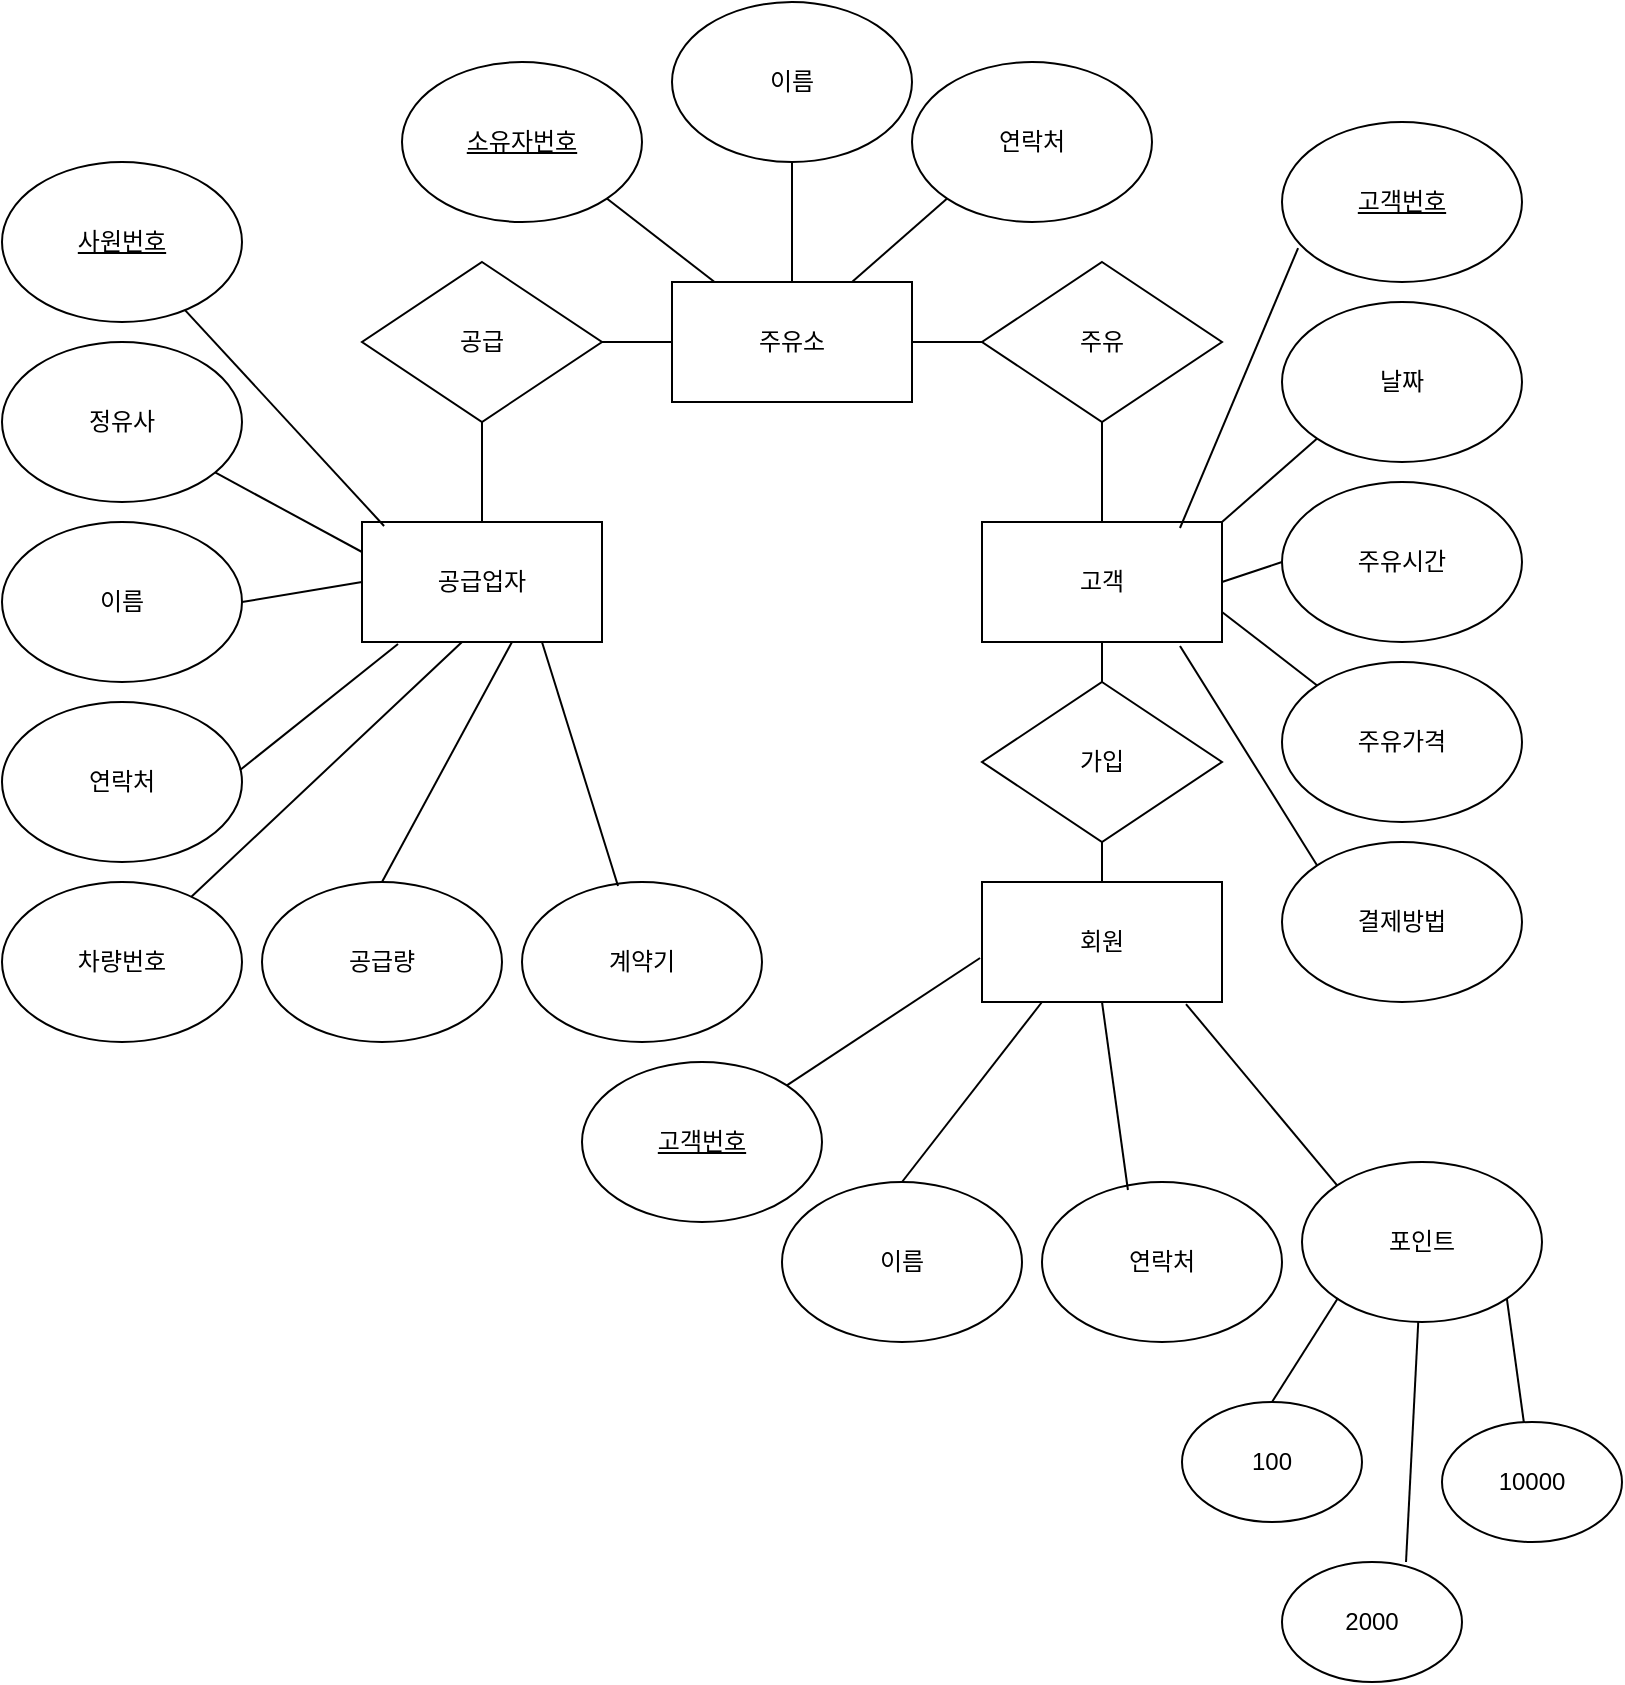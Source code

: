 <mxfile version="24.3.1" type="device">
  <diagram id="R2lEEEUBdFMjLlhIrx00" name="Page-1">
    <mxGraphModel dx="1426" dy="785" grid="1" gridSize="10" guides="1" tooltips="1" connect="1" arrows="1" fold="1" page="1" pageScale="1" pageWidth="850" pageHeight="1100" math="0" shadow="0" extFonts="Permanent Marker^https://fonts.googleapis.com/css?family=Permanent+Marker">
      <root>
        <mxCell id="0" />
        <mxCell id="1" parent="0" />
        <mxCell id="4F_KIkv0A0P5-cEVGPwJ-1" value="주유소" style="rounded=0;whiteSpace=wrap;html=1;" vertex="1" parent="1">
          <mxGeometry x="365" y="150" width="120" height="60" as="geometry" />
        </mxCell>
        <mxCell id="4F_KIkv0A0P5-cEVGPwJ-2" value="공급" style="rhombus;whiteSpace=wrap;html=1;" vertex="1" parent="1">
          <mxGeometry x="210" y="140" width="120" height="80" as="geometry" />
        </mxCell>
        <mxCell id="4F_KIkv0A0P5-cEVGPwJ-3" value="연락처" style="ellipse;whiteSpace=wrap;html=1;" vertex="1" parent="1">
          <mxGeometry x="485" y="40" width="120" height="80" as="geometry" />
        </mxCell>
        <mxCell id="4F_KIkv0A0P5-cEVGPwJ-4" value="이름" style="ellipse;whiteSpace=wrap;html=1;" vertex="1" parent="1">
          <mxGeometry x="365" y="10" width="120" height="80" as="geometry" />
        </mxCell>
        <mxCell id="4F_KIkv0A0P5-cEVGPwJ-5" value="&lt;u&gt;소유자번호&lt;/u&gt;" style="ellipse;whiteSpace=wrap;html=1;" vertex="1" parent="1">
          <mxGeometry x="230" y="40" width="120" height="80" as="geometry" />
        </mxCell>
        <mxCell id="4F_KIkv0A0P5-cEVGPwJ-6" value="공급업자" style="rounded=0;whiteSpace=wrap;html=1;" vertex="1" parent="1">
          <mxGeometry x="210" y="270" width="120" height="60" as="geometry" />
        </mxCell>
        <mxCell id="4F_KIkv0A0P5-cEVGPwJ-7" value="&lt;u&gt;사원번호&lt;/u&gt;" style="ellipse;whiteSpace=wrap;html=1;" vertex="1" parent="1">
          <mxGeometry x="30" y="90" width="120" height="80" as="geometry" />
        </mxCell>
        <mxCell id="4F_KIkv0A0P5-cEVGPwJ-8" value="정유사" style="ellipse;whiteSpace=wrap;html=1;" vertex="1" parent="1">
          <mxGeometry x="30" y="180" width="120" height="80" as="geometry" />
        </mxCell>
        <mxCell id="4F_KIkv0A0P5-cEVGPwJ-9" value="이름" style="ellipse;whiteSpace=wrap;html=1;" vertex="1" parent="1">
          <mxGeometry x="30" y="270" width="120" height="80" as="geometry" />
        </mxCell>
        <mxCell id="4F_KIkv0A0P5-cEVGPwJ-10" value="연락처" style="ellipse;whiteSpace=wrap;html=1;" vertex="1" parent="1">
          <mxGeometry x="30" y="360" width="120" height="80" as="geometry" />
        </mxCell>
        <mxCell id="4F_KIkv0A0P5-cEVGPwJ-11" value="차량번호" style="ellipse;whiteSpace=wrap;html=1;" vertex="1" parent="1">
          <mxGeometry x="30" y="450" width="120" height="80" as="geometry" />
        </mxCell>
        <mxCell id="4F_KIkv0A0P5-cEVGPwJ-12" value="공급량" style="ellipse;whiteSpace=wrap;html=1;" vertex="1" parent="1">
          <mxGeometry x="160" y="450" width="120" height="80" as="geometry" />
        </mxCell>
        <mxCell id="4F_KIkv0A0P5-cEVGPwJ-13" value="계약기" style="ellipse;whiteSpace=wrap;html=1;" vertex="1" parent="1">
          <mxGeometry x="290" y="450" width="120" height="80" as="geometry" />
        </mxCell>
        <mxCell id="4F_KIkv0A0P5-cEVGPwJ-14" value="" style="endArrow=none;html=1;rounded=0;entryX=0.5;entryY=1;entryDx=0;entryDy=0;" edge="1" parent="1" source="4F_KIkv0A0P5-cEVGPwJ-6" target="4F_KIkv0A0P5-cEVGPwJ-2">
          <mxGeometry width="50" height="50" relative="1" as="geometry">
            <mxPoint x="400" y="380" as="sourcePoint" />
            <mxPoint x="450" y="330" as="targetPoint" />
          </mxGeometry>
        </mxCell>
        <mxCell id="4F_KIkv0A0P5-cEVGPwJ-15" value="" style="endArrow=none;html=1;rounded=0;entryX=1;entryY=0.5;entryDx=0;entryDy=0;" edge="1" parent="1" source="4F_KIkv0A0P5-cEVGPwJ-1" target="4F_KIkv0A0P5-cEVGPwJ-2">
          <mxGeometry width="50" height="50" relative="1" as="geometry">
            <mxPoint x="280" y="280" as="sourcePoint" />
            <mxPoint x="280" y="230" as="targetPoint" />
          </mxGeometry>
        </mxCell>
        <mxCell id="4F_KIkv0A0P5-cEVGPwJ-16" value="" style="endArrow=none;html=1;rounded=0;entryX=1;entryY=1;entryDx=0;entryDy=0;" edge="1" parent="1" source="4F_KIkv0A0P5-cEVGPwJ-1" target="4F_KIkv0A0P5-cEVGPwJ-5">
          <mxGeometry width="50" height="50" relative="1" as="geometry">
            <mxPoint x="375" y="190" as="sourcePoint" />
            <mxPoint x="340" y="190" as="targetPoint" />
          </mxGeometry>
        </mxCell>
        <mxCell id="4F_KIkv0A0P5-cEVGPwJ-18" value="" style="endArrow=none;html=1;rounded=0;entryX=0.5;entryY=1;entryDx=0;entryDy=0;exitX=0.5;exitY=0;exitDx=0;exitDy=0;" edge="1" parent="1" source="4F_KIkv0A0P5-cEVGPwJ-1" target="4F_KIkv0A0P5-cEVGPwJ-4">
          <mxGeometry width="50" height="50" relative="1" as="geometry">
            <mxPoint x="396" y="160" as="sourcePoint" />
            <mxPoint x="342" y="118" as="targetPoint" />
          </mxGeometry>
        </mxCell>
        <mxCell id="4F_KIkv0A0P5-cEVGPwJ-19" value="" style="endArrow=none;html=1;rounded=0;entryX=0;entryY=1;entryDx=0;entryDy=0;exitX=0.75;exitY=0;exitDx=0;exitDy=0;" edge="1" parent="1" source="4F_KIkv0A0P5-cEVGPwJ-1" target="4F_KIkv0A0P5-cEVGPwJ-3">
          <mxGeometry width="50" height="50" relative="1" as="geometry">
            <mxPoint x="435" y="160" as="sourcePoint" />
            <mxPoint x="435" y="100" as="targetPoint" />
          </mxGeometry>
        </mxCell>
        <mxCell id="4F_KIkv0A0P5-cEVGPwJ-20" value="" style="endArrow=none;html=1;rounded=0;entryX=0.092;entryY=0.033;entryDx=0;entryDy=0;entryPerimeter=0;" edge="1" parent="1" source="4F_KIkv0A0P5-cEVGPwJ-7" target="4F_KIkv0A0P5-cEVGPwJ-6">
          <mxGeometry width="50" height="50" relative="1" as="geometry">
            <mxPoint x="465" y="160" as="sourcePoint" />
            <mxPoint x="513" y="118" as="targetPoint" />
          </mxGeometry>
        </mxCell>
        <mxCell id="4F_KIkv0A0P5-cEVGPwJ-21" value="" style="endArrow=none;html=1;rounded=0;entryX=0;entryY=0.25;entryDx=0;entryDy=0;" edge="1" parent="1" source="4F_KIkv0A0P5-cEVGPwJ-8" target="4F_KIkv0A0P5-cEVGPwJ-6">
          <mxGeometry width="50" height="50" relative="1" as="geometry">
            <mxPoint x="132" y="174" as="sourcePoint" />
            <mxPoint x="231" y="282" as="targetPoint" />
          </mxGeometry>
        </mxCell>
        <mxCell id="4F_KIkv0A0P5-cEVGPwJ-22" value="" style="endArrow=none;html=1;rounded=0;exitX=1;exitY=0.5;exitDx=0;exitDy=0;" edge="1" parent="1" source="4F_KIkv0A0P5-cEVGPwJ-9">
          <mxGeometry width="50" height="50" relative="1" as="geometry">
            <mxPoint x="147" y="255" as="sourcePoint" />
            <mxPoint x="210" y="300" as="targetPoint" />
          </mxGeometry>
        </mxCell>
        <mxCell id="4F_KIkv0A0P5-cEVGPwJ-23" value="" style="endArrow=none;html=1;rounded=0;exitX=0.992;exitY=0.425;exitDx=0;exitDy=0;exitPerimeter=0;entryX=0.15;entryY=1.017;entryDx=0;entryDy=0;entryPerimeter=0;" edge="1" parent="1" source="4F_KIkv0A0P5-cEVGPwJ-10" target="4F_KIkv0A0P5-cEVGPwJ-6">
          <mxGeometry width="50" height="50" relative="1" as="geometry">
            <mxPoint x="160" y="320" as="sourcePoint" />
            <mxPoint x="210" y="320" as="targetPoint" />
          </mxGeometry>
        </mxCell>
        <mxCell id="4F_KIkv0A0P5-cEVGPwJ-24" value="" style="endArrow=none;html=1;rounded=0;" edge="1" parent="1" source="4F_KIkv0A0P5-cEVGPwJ-11">
          <mxGeometry width="50" height="50" relative="1" as="geometry">
            <mxPoint x="159" y="404" as="sourcePoint" />
            <mxPoint x="260" y="330" as="targetPoint" />
          </mxGeometry>
        </mxCell>
        <mxCell id="4F_KIkv0A0P5-cEVGPwJ-25" value="" style="endArrow=none;html=1;rounded=0;entryX=0.625;entryY=1;entryDx=0;entryDy=0;entryPerimeter=0;exitX=0.5;exitY=0;exitDx=0;exitDy=0;" edge="1" parent="1" source="4F_KIkv0A0P5-cEVGPwJ-12" target="4F_KIkv0A0P5-cEVGPwJ-6">
          <mxGeometry width="50" height="50" relative="1" as="geometry">
            <mxPoint x="133" y="467" as="sourcePoint" />
            <mxPoint x="263" y="338" as="targetPoint" />
          </mxGeometry>
        </mxCell>
        <mxCell id="4F_KIkv0A0P5-cEVGPwJ-26" value="" style="endArrow=none;html=1;rounded=0;exitX=0.4;exitY=0.025;exitDx=0;exitDy=0;exitPerimeter=0;" edge="1" parent="1" source="4F_KIkv0A0P5-cEVGPwJ-13">
          <mxGeometry width="50" height="50" relative="1" as="geometry">
            <mxPoint x="230" y="460" as="sourcePoint" />
            <mxPoint x="300" y="330" as="targetPoint" />
          </mxGeometry>
        </mxCell>
        <mxCell id="4F_KIkv0A0P5-cEVGPwJ-27" value="주유" style="rhombus;whiteSpace=wrap;html=1;" vertex="1" parent="1">
          <mxGeometry x="520" y="140" width="120" height="80" as="geometry" />
        </mxCell>
        <mxCell id="4F_KIkv0A0P5-cEVGPwJ-28" value="고객" style="rounded=0;whiteSpace=wrap;html=1;" vertex="1" parent="1">
          <mxGeometry x="520" y="270" width="120" height="60" as="geometry" />
        </mxCell>
        <mxCell id="4F_KIkv0A0P5-cEVGPwJ-29" value="&lt;u&gt;고객번호&lt;/u&gt;" style="ellipse;whiteSpace=wrap;html=1;" vertex="1" parent="1">
          <mxGeometry x="670" y="70" width="120" height="80" as="geometry" />
        </mxCell>
        <mxCell id="4F_KIkv0A0P5-cEVGPwJ-30" value="날짜" style="ellipse;whiteSpace=wrap;html=1;" vertex="1" parent="1">
          <mxGeometry x="670" y="160" width="120" height="80" as="geometry" />
        </mxCell>
        <mxCell id="4F_KIkv0A0P5-cEVGPwJ-31" value="주유시간" style="ellipse;whiteSpace=wrap;html=1;" vertex="1" parent="1">
          <mxGeometry x="670" y="250" width="120" height="80" as="geometry" />
        </mxCell>
        <mxCell id="4F_KIkv0A0P5-cEVGPwJ-32" value="주유가격" style="ellipse;whiteSpace=wrap;html=1;" vertex="1" parent="1">
          <mxGeometry x="670" y="340" width="120" height="80" as="geometry" />
        </mxCell>
        <mxCell id="4F_KIkv0A0P5-cEVGPwJ-33" value="결제방법" style="ellipse;whiteSpace=wrap;html=1;" vertex="1" parent="1">
          <mxGeometry x="670" y="430" width="120" height="80" as="geometry" />
        </mxCell>
        <mxCell id="4F_KIkv0A0P5-cEVGPwJ-34" value="" style="endArrow=none;html=1;rounded=0;exitX=1;exitY=0.5;exitDx=0;exitDy=0;" edge="1" parent="1" source="4F_KIkv0A0P5-cEVGPwJ-1" target="4F_KIkv0A0P5-cEVGPwJ-27">
          <mxGeometry width="50" height="50" relative="1" as="geometry">
            <mxPoint x="132" y="174" as="sourcePoint" />
            <mxPoint x="231" y="282" as="targetPoint" />
          </mxGeometry>
        </mxCell>
        <mxCell id="4F_KIkv0A0P5-cEVGPwJ-35" value="" style="endArrow=none;html=1;rounded=0;exitX=0.5;exitY=1;exitDx=0;exitDy=0;entryX=0.5;entryY=0;entryDx=0;entryDy=0;" edge="1" parent="1" source="4F_KIkv0A0P5-cEVGPwJ-27" target="4F_KIkv0A0P5-cEVGPwJ-28">
          <mxGeometry width="50" height="50" relative="1" as="geometry">
            <mxPoint x="495" y="190" as="sourcePoint" />
            <mxPoint x="530" y="190" as="targetPoint" />
          </mxGeometry>
        </mxCell>
        <mxCell id="4F_KIkv0A0P5-cEVGPwJ-36" value="" style="endArrow=none;html=1;rounded=0;exitX=0.067;exitY=0.788;exitDx=0;exitDy=0;entryX=0.825;entryY=0.05;entryDx=0;entryDy=0;exitPerimeter=0;entryPerimeter=0;" edge="1" parent="1" source="4F_KIkv0A0P5-cEVGPwJ-29" target="4F_KIkv0A0P5-cEVGPwJ-28">
          <mxGeometry width="50" height="50" relative="1" as="geometry">
            <mxPoint x="590" y="230" as="sourcePoint" />
            <mxPoint x="590" y="280" as="targetPoint" />
          </mxGeometry>
        </mxCell>
        <mxCell id="4F_KIkv0A0P5-cEVGPwJ-37" value="" style="endArrow=none;html=1;rounded=0;exitX=0;exitY=1;exitDx=0;exitDy=0;entryX=1;entryY=0;entryDx=0;entryDy=0;" edge="1" parent="1" source="4F_KIkv0A0P5-cEVGPwJ-30" target="4F_KIkv0A0P5-cEVGPwJ-28">
          <mxGeometry width="50" height="50" relative="1" as="geometry">
            <mxPoint x="688" y="143" as="sourcePoint" />
            <mxPoint x="630" y="276" as="targetPoint" />
          </mxGeometry>
        </mxCell>
        <mxCell id="4F_KIkv0A0P5-cEVGPwJ-38" value="" style="endArrow=none;html=1;rounded=0;exitX=0;exitY=0.5;exitDx=0;exitDy=0;entryX=1;entryY=0.5;entryDx=0;entryDy=0;" edge="1" parent="1" source="4F_KIkv0A0P5-cEVGPwJ-31" target="4F_KIkv0A0P5-cEVGPwJ-28">
          <mxGeometry width="50" height="50" relative="1" as="geometry">
            <mxPoint x="698" y="238" as="sourcePoint" />
            <mxPoint x="650" y="280" as="targetPoint" />
          </mxGeometry>
        </mxCell>
        <mxCell id="4F_KIkv0A0P5-cEVGPwJ-39" value="" style="endArrow=none;html=1;rounded=0;entryX=1;entryY=0.75;entryDx=0;entryDy=0;exitX=0;exitY=0;exitDx=0;exitDy=0;" edge="1" parent="1" source="4F_KIkv0A0P5-cEVGPwJ-32" target="4F_KIkv0A0P5-cEVGPwJ-28">
          <mxGeometry width="50" height="50" relative="1" as="geometry">
            <mxPoint x="670" y="360" as="sourcePoint" />
            <mxPoint x="650" y="310" as="targetPoint" />
          </mxGeometry>
        </mxCell>
        <mxCell id="4F_KIkv0A0P5-cEVGPwJ-40" value="" style="endArrow=none;html=1;rounded=0;entryX=0.825;entryY=1.033;entryDx=0;entryDy=0;entryPerimeter=0;exitX=0;exitY=0;exitDx=0;exitDy=0;" edge="1" parent="1" source="4F_KIkv0A0P5-cEVGPwJ-33" target="4F_KIkv0A0P5-cEVGPwJ-28">
          <mxGeometry width="50" height="50" relative="1" as="geometry">
            <mxPoint x="698" y="362" as="sourcePoint" />
            <mxPoint x="650" y="325" as="targetPoint" />
          </mxGeometry>
        </mxCell>
        <mxCell id="4F_KIkv0A0P5-cEVGPwJ-41" value="회원" style="rounded=0;whiteSpace=wrap;html=1;" vertex="1" parent="1">
          <mxGeometry x="520" y="450" width="120" height="60" as="geometry" />
        </mxCell>
        <mxCell id="4F_KIkv0A0P5-cEVGPwJ-42" value="이름" style="ellipse;whiteSpace=wrap;html=1;" vertex="1" parent="1">
          <mxGeometry x="420" y="600" width="120" height="80" as="geometry" />
        </mxCell>
        <mxCell id="4F_KIkv0A0P5-cEVGPwJ-43" value="연락처" style="ellipse;whiteSpace=wrap;html=1;" vertex="1" parent="1">
          <mxGeometry x="550" y="600" width="120" height="80" as="geometry" />
        </mxCell>
        <mxCell id="4F_KIkv0A0P5-cEVGPwJ-45" value="포인트" style="ellipse;whiteSpace=wrap;html=1;" vertex="1" parent="1">
          <mxGeometry x="680" y="590" width="120" height="80" as="geometry" />
        </mxCell>
        <mxCell id="4F_KIkv0A0P5-cEVGPwJ-46" value="" style="endArrow=none;html=1;rounded=0;entryX=0.25;entryY=1;entryDx=0;entryDy=0;exitX=0.5;exitY=0;exitDx=0;exitDy=0;" edge="1" parent="1" source="4F_KIkv0A0P5-cEVGPwJ-42" target="4F_KIkv0A0P5-cEVGPwJ-41">
          <mxGeometry width="50" height="50" relative="1" as="geometry">
            <mxPoint x="400" y="380" as="sourcePoint" />
            <mxPoint x="450" y="330" as="targetPoint" />
          </mxGeometry>
        </mxCell>
        <mxCell id="4F_KIkv0A0P5-cEVGPwJ-47" value="" style="endArrow=none;html=1;rounded=0;entryX=0.5;entryY=1;entryDx=0;entryDy=0;exitX=0.358;exitY=0.05;exitDx=0;exitDy=0;exitPerimeter=0;" edge="1" parent="1" source="4F_KIkv0A0P5-cEVGPwJ-43" target="4F_KIkv0A0P5-cEVGPwJ-41">
          <mxGeometry width="50" height="50" relative="1" as="geometry">
            <mxPoint x="490" y="550" as="sourcePoint" />
            <mxPoint x="560" y="490" as="targetPoint" />
          </mxGeometry>
        </mxCell>
        <mxCell id="4F_KIkv0A0P5-cEVGPwJ-48" value="" style="endArrow=none;html=1;rounded=0;entryX=0.85;entryY=1.017;entryDx=0;entryDy=0;exitX=0;exitY=0;exitDx=0;exitDy=0;entryPerimeter=0;" edge="1" parent="1" source="4F_KIkv0A0P5-cEVGPwJ-45" target="4F_KIkv0A0P5-cEVGPwJ-41">
          <mxGeometry width="50" height="50" relative="1" as="geometry">
            <mxPoint x="500" y="560" as="sourcePoint" />
            <mxPoint x="570" y="500" as="targetPoint" />
          </mxGeometry>
        </mxCell>
        <mxCell id="4F_KIkv0A0P5-cEVGPwJ-49" value="" style="endArrow=none;html=1;rounded=0;exitX=0.5;exitY=1;exitDx=0;exitDy=0;" edge="1" parent="1" source="4F_KIkv0A0P5-cEVGPwJ-28" target="4F_KIkv0A0P5-cEVGPwJ-41">
          <mxGeometry width="50" height="50" relative="1" as="geometry">
            <mxPoint x="590" y="230" as="sourcePoint" />
            <mxPoint x="590" y="280" as="targetPoint" />
          </mxGeometry>
        </mxCell>
        <mxCell id="4F_KIkv0A0P5-cEVGPwJ-50" value="가입" style="rhombus;whiteSpace=wrap;html=1;" vertex="1" parent="1">
          <mxGeometry x="520" y="350" width="120" height="80" as="geometry" />
        </mxCell>
        <mxCell id="4F_KIkv0A0P5-cEVGPwJ-52" value="&lt;u&gt;고객번호&lt;/u&gt;" style="ellipse;whiteSpace=wrap;html=1;" vertex="1" parent="1">
          <mxGeometry x="320" y="540" width="120" height="80" as="geometry" />
        </mxCell>
        <mxCell id="4F_KIkv0A0P5-cEVGPwJ-53" value="" style="endArrow=none;html=1;rounded=0;exitX=1;exitY=0;exitDx=0;exitDy=0;entryX=-0.008;entryY=0.633;entryDx=0;entryDy=0;entryPerimeter=0;" edge="1" parent="1" source="4F_KIkv0A0P5-cEVGPwJ-52" target="4F_KIkv0A0P5-cEVGPwJ-41">
          <mxGeometry width="50" height="50" relative="1" as="geometry">
            <mxPoint x="688" y="143" as="sourcePoint" />
            <mxPoint x="629" y="283" as="targetPoint" />
          </mxGeometry>
        </mxCell>
        <mxCell id="4F_KIkv0A0P5-cEVGPwJ-54" value="100" style="ellipse;whiteSpace=wrap;html=1;" vertex="1" parent="1">
          <mxGeometry x="620" y="710" width="90" height="60" as="geometry" />
        </mxCell>
        <mxCell id="4F_KIkv0A0P5-cEVGPwJ-55" value="2000" style="ellipse;whiteSpace=wrap;html=1;" vertex="1" parent="1">
          <mxGeometry x="670" y="790" width="90" height="60" as="geometry" />
        </mxCell>
        <mxCell id="4F_KIkv0A0P5-cEVGPwJ-56" value="10000" style="ellipse;whiteSpace=wrap;html=1;" vertex="1" parent="1">
          <mxGeometry x="750" y="720" width="90" height="60" as="geometry" />
        </mxCell>
        <mxCell id="4F_KIkv0A0P5-cEVGPwJ-58" value="" style="endArrow=none;html=1;rounded=0;entryX=0.5;entryY=0;entryDx=0;entryDy=0;exitX=0;exitY=1;exitDx=0;exitDy=0;" edge="1" parent="1">
          <mxGeometry width="50" height="50" relative="1" as="geometry">
            <mxPoint x="698" y="658" as="sourcePoint" />
            <mxPoint x="665" y="710" as="targetPoint" />
          </mxGeometry>
        </mxCell>
        <mxCell id="4F_KIkv0A0P5-cEVGPwJ-59" value="" style="endArrow=none;html=1;rounded=0;entryX=0.689;entryY=0;entryDx=0;entryDy=0;entryPerimeter=0;" edge="1" parent="1" source="4F_KIkv0A0P5-cEVGPwJ-45" target="4F_KIkv0A0P5-cEVGPwJ-55">
          <mxGeometry width="50" height="50" relative="1" as="geometry">
            <mxPoint x="708" y="668" as="sourcePoint" />
            <mxPoint x="675" y="720" as="targetPoint" />
          </mxGeometry>
        </mxCell>
        <mxCell id="4F_KIkv0A0P5-cEVGPwJ-60" value="" style="endArrow=none;html=1;rounded=0;exitX=1;exitY=1;exitDx=0;exitDy=0;" edge="1" parent="1" source="4F_KIkv0A0P5-cEVGPwJ-45" target="4F_KIkv0A0P5-cEVGPwJ-56">
          <mxGeometry width="50" height="50" relative="1" as="geometry">
            <mxPoint x="748" y="680" as="sourcePoint" />
            <mxPoint x="742" y="800" as="targetPoint" />
          </mxGeometry>
        </mxCell>
      </root>
    </mxGraphModel>
  </diagram>
</mxfile>
